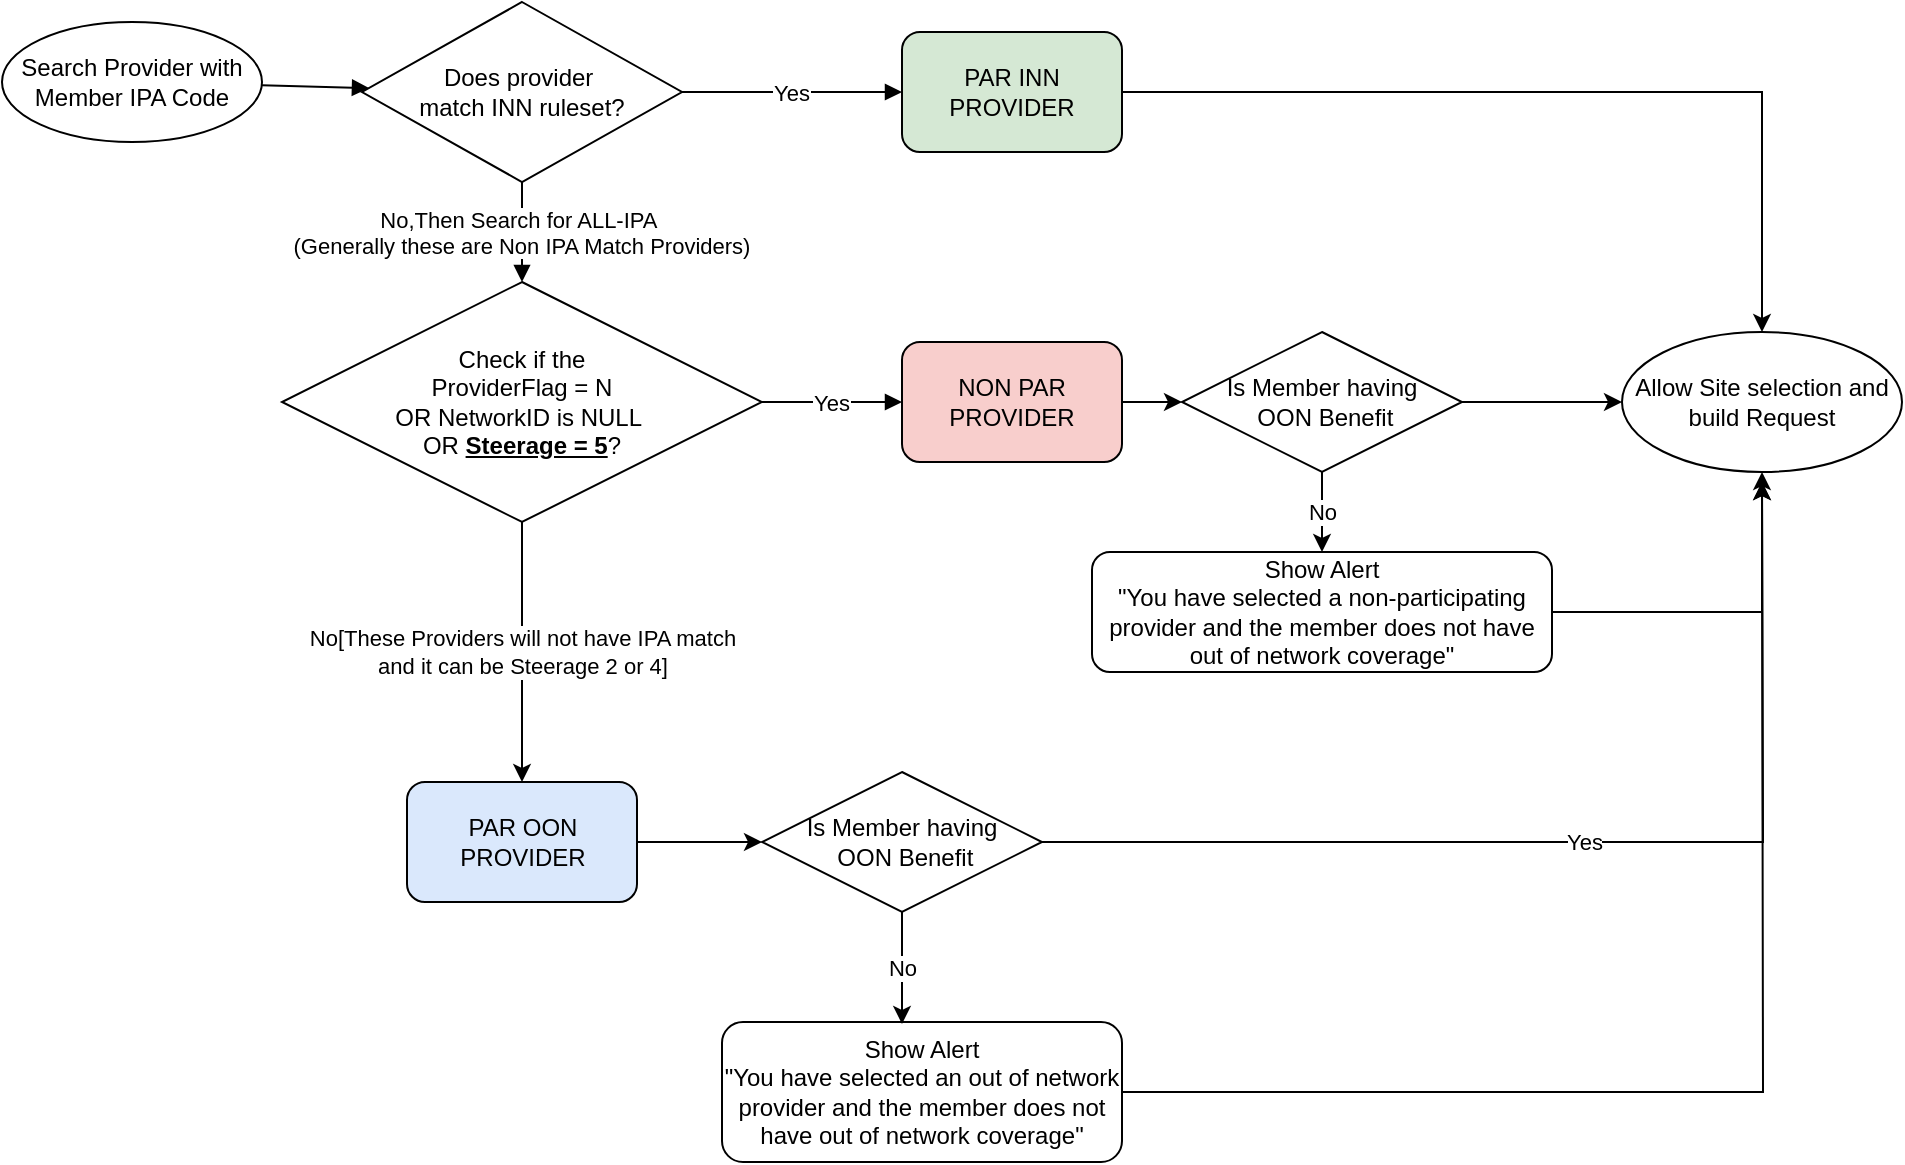<mxfile version="25.0.2">
  <diagram name="Provider Classification Logic" id="provider_logic">
    <mxGraphModel dx="1235" dy="739" grid="1" gridSize="10" guides="1" tooltips="1" connect="1" arrows="1" fold="1" page="1" pageScale="1" pageWidth="827" pageHeight="1169" math="0" shadow="0">
      <root>
        <mxCell id="0" />
        <mxCell id="1" parent="0" />
        <mxCell id="start" value="Search Provider with Member IPA Code" style="ellipse;whiteSpace=wrap;html=1;" parent="1" vertex="1">
          <mxGeometry x="70" y="40" width="130" height="60" as="geometry" />
        </mxCell>
        <mxCell id="checkINN" value="Does provider&amp;nbsp;&lt;div&gt;match INN ruleset?&lt;/div&gt;" style="rhombus;whiteSpace=wrap;html=1;" parent="1" vertex="1">
          <mxGeometry x="250" y="30" width="160" height="90" as="geometry" />
        </mxCell>
        <mxCell id="uHafGnNpd9_Ks0wXSQSJ-12" style="edgeStyle=orthogonalEdgeStyle;rounded=0;orthogonalLoop=1;jettySize=auto;html=1;entryX=0.5;entryY=0;entryDx=0;entryDy=0;" edge="1" parent="1" source="parINN" target="uHafGnNpd9_Ks0wXSQSJ-5">
          <mxGeometry relative="1" as="geometry" />
        </mxCell>
        <mxCell id="parINN" value="PAR INN PROVIDER" style="rounded=1;fillColor=#d5e8d4;whiteSpace=wrap;html=1;" parent="1" vertex="1">
          <mxGeometry x="520" y="45" width="110" height="60" as="geometry" />
        </mxCell>
        <mxCell id="uHafGnNpd9_Ks0wXSQSJ-9" value="No[These Providers will not have IPA match&lt;div&gt;and it can be Steerage 2 or 4]&lt;/div&gt;" style="edgeStyle=orthogonalEdgeStyle;rounded=0;orthogonalLoop=1;jettySize=auto;html=1;entryX=0.5;entryY=0;entryDx=0;entryDy=0;" edge="1" parent="1" source="checkNonPar" target="uHafGnNpd9_Ks0wXSQSJ-16">
          <mxGeometry x="-0.004" relative="1" as="geometry">
            <mxPoint x="330" y="365" as="targetPoint" />
            <mxPoint as="offset" />
          </mxGeometry>
        </mxCell>
        <mxCell id="checkNonPar" value="Check if the&lt;div&gt;&amp;nbsp;ProviderFlag = N&amp;nbsp;&lt;div&gt;OR NetworkID is NULL&amp;nbsp;&lt;/div&gt;&lt;div&gt;OR &lt;b&gt;&lt;u&gt;Steerage = 5&lt;/u&gt;&lt;/b&gt;?&lt;/div&gt;&lt;/div&gt;" style="rhombus;whiteSpace=wrap;html=1;" parent="1" vertex="1">
          <mxGeometry x="210" y="170" width="240" height="120" as="geometry" />
        </mxCell>
        <mxCell id="uHafGnNpd9_Ks0wXSQSJ-2" value="" style="edgeStyle=orthogonalEdgeStyle;rounded=0;orthogonalLoop=1;jettySize=auto;html=1;" edge="1" parent="1" source="nonPar" target="uHafGnNpd9_Ks0wXSQSJ-1">
          <mxGeometry relative="1" as="geometry" />
        </mxCell>
        <mxCell id="nonPar" value="NON PAR PROVIDER" style="rounded=1;fillColor=#f8cecc;whiteSpace=wrap;html=1;" parent="1" vertex="1">
          <mxGeometry x="520" y="200" width="110" height="60" as="geometry" />
        </mxCell>
        <mxCell id="edge1" style="endArrow=block" parent="1" source="start" target="checkINN" edge="1">
          <mxGeometry relative="1" as="geometry" />
        </mxCell>
        <mxCell id="edge2" value="Yes" style="endArrow=block" parent="1" source="checkINN" target="parINN" edge="1">
          <mxGeometry relative="1" as="geometry" />
        </mxCell>
        <mxCell id="edge3" value="No,Then Search for ALL-IPA &#xa;(Generally these are Non IPA Match Providers)" style="endArrow=block" parent="1" source="checkINN" target="checkNonPar" edge="1">
          <mxGeometry relative="1" as="geometry">
            <mxPoint as="offset" />
          </mxGeometry>
        </mxCell>
        <mxCell id="edge4" value="Yes" style="endArrow=block" parent="1" source="checkNonPar" target="nonPar" edge="1">
          <mxGeometry relative="1" as="geometry">
            <mxPoint as="offset" />
          </mxGeometry>
        </mxCell>
        <mxCell id="uHafGnNpd9_Ks0wXSQSJ-4" value="No" style="edgeStyle=orthogonalEdgeStyle;rounded=0;orthogonalLoop=1;jettySize=auto;html=1;" edge="1" parent="1" source="uHafGnNpd9_Ks0wXSQSJ-1" target="uHafGnNpd9_Ks0wXSQSJ-3">
          <mxGeometry relative="1" as="geometry" />
        </mxCell>
        <mxCell id="uHafGnNpd9_Ks0wXSQSJ-1" value="Is Member having&lt;div&gt;&amp;nbsp;OON Benefit&lt;/div&gt;" style="rhombus;whiteSpace=wrap;html=1;" vertex="1" parent="1">
          <mxGeometry x="660" y="195" width="140" height="70" as="geometry" />
        </mxCell>
        <mxCell id="uHafGnNpd9_Ks0wXSQSJ-11" style="edgeStyle=orthogonalEdgeStyle;rounded=0;orthogonalLoop=1;jettySize=auto;html=1;entryX=0.5;entryY=1;entryDx=0;entryDy=0;" edge="1" parent="1" source="uHafGnNpd9_Ks0wXSQSJ-3" target="uHafGnNpd9_Ks0wXSQSJ-5">
          <mxGeometry relative="1" as="geometry" />
        </mxCell>
        <mxCell id="uHafGnNpd9_Ks0wXSQSJ-3" value="Show Alert&lt;div&gt;&quot;You have selected a non-participating provider and the member does not have out of network coverage&quot;&lt;/div&gt;" style="rounded=1;whiteSpace=wrap;html=1;" vertex="1" parent="1">
          <mxGeometry x="615" y="305" width="230" height="60" as="geometry" />
        </mxCell>
        <mxCell id="uHafGnNpd9_Ks0wXSQSJ-5" value="Allow Site selection and build Request" style="rounded=1;whiteSpace=wrap;html=1;shape=ellipse;perimeter=ellipsePerimeter;" vertex="1" parent="1">
          <mxGeometry x="880" y="195" width="140" height="70" as="geometry" />
        </mxCell>
        <mxCell id="uHafGnNpd9_Ks0wXSQSJ-6" value="" style="edgeStyle=orthogonalEdgeStyle;rounded=0;orthogonalLoop=1;jettySize=auto;html=1;" edge="1" parent="1" source="uHafGnNpd9_Ks0wXSQSJ-1" target="uHafGnNpd9_Ks0wXSQSJ-5">
          <mxGeometry relative="1" as="geometry" />
        </mxCell>
        <mxCell id="uHafGnNpd9_Ks0wXSQSJ-20" value="" style="edgeStyle=orthogonalEdgeStyle;rounded=0;orthogonalLoop=1;jettySize=auto;html=1;" edge="1" parent="1" source="uHafGnNpd9_Ks0wXSQSJ-16" target="uHafGnNpd9_Ks0wXSQSJ-19">
          <mxGeometry relative="1" as="geometry" />
        </mxCell>
        <mxCell id="uHafGnNpd9_Ks0wXSQSJ-16" value="PAR OON PROVIDER" style="rounded=1;fillColor=#dae8fc;whiteSpace=wrap;html=1;" vertex="1" parent="1">
          <mxGeometry x="272.5" y="420" width="115" height="60" as="geometry" />
        </mxCell>
        <mxCell id="uHafGnNpd9_Ks0wXSQSJ-21" style="edgeStyle=orthogonalEdgeStyle;rounded=0;orthogonalLoop=1;jettySize=auto;html=1;" edge="1" parent="1" source="uHafGnNpd9_Ks0wXSQSJ-18">
          <mxGeometry relative="1" as="geometry">
            <mxPoint x="950" y="270" as="targetPoint" />
          </mxGeometry>
        </mxCell>
        <mxCell id="uHafGnNpd9_Ks0wXSQSJ-18" value="&lt;div&gt;&lt;span style=&quot;background-color: initial;&quot;&gt;Show Alert&lt;/span&gt;&lt;br&gt;&lt;/div&gt;&lt;div&gt;&lt;div&gt;&quot;You have selected an out of network provider and the member does not have out of network coverage&quot;&lt;/div&gt;&lt;/div&gt;" style="rounded=1;whiteSpace=wrap;html=1;" vertex="1" parent="1">
          <mxGeometry x="430" y="540" width="200" height="70" as="geometry" />
        </mxCell>
        <mxCell id="uHafGnNpd9_Ks0wXSQSJ-23" value="Yes" style="edgeStyle=orthogonalEdgeStyle;rounded=0;orthogonalLoop=1;jettySize=auto;html=1;" edge="1" parent="1" source="uHafGnNpd9_Ks0wXSQSJ-19">
          <mxGeometry relative="1" as="geometry">
            <mxPoint x="950" y="270" as="targetPoint" />
          </mxGeometry>
        </mxCell>
        <mxCell id="uHafGnNpd9_Ks0wXSQSJ-24" value="No" style="edgeStyle=orthogonalEdgeStyle;rounded=0;orthogonalLoop=1;jettySize=auto;html=1;entryX=0.45;entryY=0.014;entryDx=0;entryDy=0;entryPerimeter=0;" edge="1" parent="1" source="uHafGnNpd9_Ks0wXSQSJ-19" target="uHafGnNpd9_Ks0wXSQSJ-18">
          <mxGeometry relative="1" as="geometry">
            <mxPoint x="560" y="530" as="targetPoint" />
          </mxGeometry>
        </mxCell>
        <mxCell id="uHafGnNpd9_Ks0wXSQSJ-19" value="Is Member having&lt;div&gt;&amp;nbsp;OON Benefit&lt;/div&gt;" style="rhombus;whiteSpace=wrap;html=1;" vertex="1" parent="1">
          <mxGeometry x="450" y="415" width="140" height="70" as="geometry" />
        </mxCell>
      </root>
    </mxGraphModel>
  </diagram>
</mxfile>
